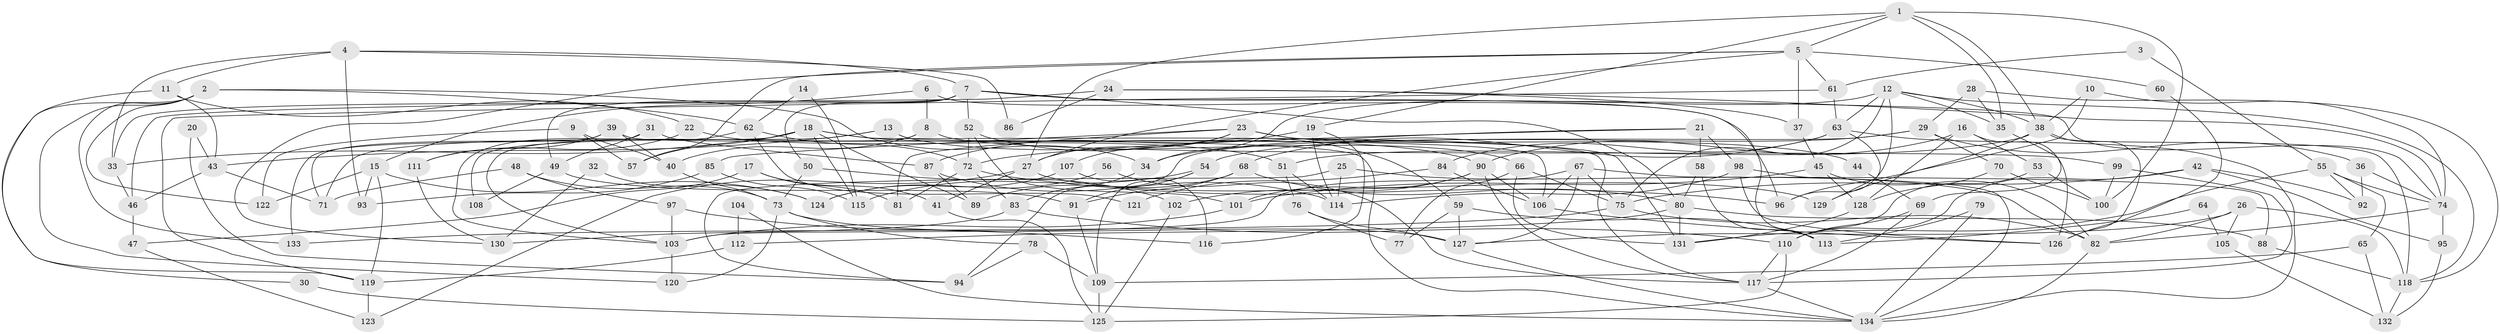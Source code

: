 // coarse degree distribution, {6: 0.1320754716981132, 7: 0.07547169811320754, 4: 0.20754716981132076, 5: 0.1320754716981132, 3: 0.18867924528301888, 2: 0.05660377358490566, 10: 0.03773584905660377, 8: 0.07547169811320754, 9: 0.05660377358490566, 11: 0.018867924528301886, 15: 0.018867924528301886}
// Generated by graph-tools (version 1.1) at 2025/54/03/04/25 21:54:34]
// undirected, 134 vertices, 268 edges
graph export_dot {
graph [start="1"]
  node [color=gray90,style=filled];
  1;
  2;
  3;
  4;
  5;
  6;
  7;
  8;
  9;
  10;
  11;
  12;
  13;
  14;
  15;
  16;
  17;
  18;
  19;
  20;
  21;
  22;
  23;
  24;
  25;
  26;
  27;
  28;
  29;
  30;
  31;
  32;
  33;
  34;
  35;
  36;
  37;
  38;
  39;
  40;
  41;
  42;
  43;
  44;
  45;
  46;
  47;
  48;
  49;
  50;
  51;
  52;
  53;
  54;
  55;
  56;
  57;
  58;
  59;
  60;
  61;
  62;
  63;
  64;
  65;
  66;
  67;
  68;
  69;
  70;
  71;
  72;
  73;
  74;
  75;
  76;
  77;
  78;
  79;
  80;
  81;
  82;
  83;
  84;
  85;
  86;
  87;
  88;
  89;
  90;
  91;
  92;
  93;
  94;
  95;
  96;
  97;
  98;
  99;
  100;
  101;
  102;
  103;
  104;
  105;
  106;
  107;
  108;
  109;
  110;
  111;
  112;
  113;
  114;
  115;
  116;
  117;
  118;
  119;
  120;
  121;
  122;
  123;
  124;
  125;
  126;
  127;
  128;
  129;
  130;
  131;
  132;
  133;
  134;
  1 -- 5;
  1 -- 35;
  1 -- 19;
  1 -- 27;
  1 -- 38;
  1 -- 100;
  2 -- 62;
  2 -- 34;
  2 -- 30;
  2 -- 120;
  2 -- 122;
  2 -- 133;
  3 -- 55;
  3 -- 61;
  4 -- 7;
  4 -- 33;
  4 -- 11;
  4 -- 86;
  4 -- 93;
  5 -- 27;
  5 -- 57;
  5 -- 37;
  5 -- 60;
  5 -- 61;
  5 -- 130;
  6 -- 96;
  6 -- 8;
  6 -- 15;
  7 -- 49;
  7 -- 113;
  7 -- 33;
  7 -- 50;
  7 -- 52;
  7 -- 74;
  7 -- 80;
  8 -- 103;
  8 -- 99;
  8 -- 40;
  9 -- 40;
  9 -- 122;
  9 -- 57;
  10 -- 74;
  10 -- 38;
  10 -- 96;
  11 -- 22;
  11 -- 43;
  11 -- 119;
  12 -- 96;
  12 -- 118;
  12 -- 34;
  12 -- 35;
  12 -- 38;
  12 -- 63;
  12 -- 75;
  13 -- 106;
  13 -- 66;
  13 -- 43;
  13 -- 71;
  14 -- 115;
  14 -- 62;
  15 -- 119;
  15 -- 93;
  15 -- 122;
  15 -- 124;
  16 -- 53;
  16 -- 126;
  16 -- 90;
  16 -- 128;
  17 -- 41;
  17 -- 81;
  17 -- 47;
  18 -- 33;
  18 -- 90;
  18 -- 57;
  18 -- 89;
  18 -- 108;
  18 -- 115;
  18 -- 117;
  19 -- 114;
  19 -- 87;
  19 -- 116;
  20 -- 43;
  20 -- 94;
  21 -- 72;
  21 -- 98;
  21 -- 34;
  21 -- 58;
  22 -- 51;
  22 -- 111;
  23 -- 27;
  23 -- 85;
  23 -- 44;
  23 -- 81;
  23 -- 107;
  23 -- 131;
  24 -- 74;
  24 -- 46;
  24 -- 37;
  24 -- 86;
  25 -- 114;
  25 -- 82;
  25 -- 94;
  26 -- 82;
  26 -- 127;
  26 -- 105;
  26 -- 118;
  27 -- 129;
  27 -- 41;
  27 -- 123;
  28 -- 35;
  28 -- 118;
  28 -- 29;
  29 -- 94;
  29 -- 36;
  29 -- 54;
  29 -- 70;
  30 -- 125;
  31 -- 71;
  31 -- 87;
  31 -- 49;
  32 -- 130;
  32 -- 73;
  33 -- 46;
  34 -- 83;
  35 -- 69;
  36 -- 74;
  36 -- 92;
  37 -- 45;
  38 -- 51;
  38 -- 118;
  38 -- 126;
  38 -- 129;
  39 -- 133;
  39 -- 40;
  39 -- 111;
  39 -- 134;
  40 -- 73;
  41 -- 125;
  42 -- 110;
  42 -- 75;
  42 -- 92;
  42 -- 95;
  43 -- 46;
  43 -- 71;
  44 -- 69;
  45 -- 128;
  45 -- 82;
  45 -- 101;
  46 -- 47;
  47 -- 123;
  48 -- 97;
  48 -- 71;
  48 -- 124;
  49 -- 91;
  49 -- 108;
  50 -- 73;
  50 -- 102;
  51 -- 76;
  51 -- 114;
  52 -- 101;
  52 -- 59;
  52 -- 72;
  53 -- 110;
  53 -- 100;
  54 -- 109;
  54 -- 91;
  54 -- 115;
  55 -- 92;
  55 -- 131;
  55 -- 65;
  55 -- 74;
  56 -- 124;
  56 -- 117;
  58 -- 80;
  58 -- 113;
  59 -- 127;
  59 -- 77;
  59 -- 113;
  60 -- 126;
  61 -- 63;
  61 -- 119;
  62 -- 72;
  62 -- 103;
  62 -- 121;
  63 -- 134;
  63 -- 68;
  63 -- 84;
  63 -- 129;
  64 -- 105;
  64 -- 113;
  65 -- 132;
  65 -- 109;
  66 -- 75;
  66 -- 131;
  66 -- 77;
  67 -- 106;
  67 -- 75;
  67 -- 88;
  67 -- 103;
  67 -- 127;
  68 -- 80;
  68 -- 89;
  68 -- 91;
  69 -- 117;
  69 -- 110;
  70 -- 128;
  70 -- 100;
  72 -- 83;
  72 -- 81;
  72 -- 96;
  73 -- 127;
  73 -- 120;
  73 -- 78;
  74 -- 82;
  74 -- 95;
  75 -- 82;
  75 -- 133;
  76 -- 127;
  76 -- 77;
  78 -- 109;
  78 -- 94;
  79 -- 113;
  79 -- 134;
  80 -- 88;
  80 -- 112;
  80 -- 131;
  82 -- 134;
  83 -- 110;
  83 -- 130;
  84 -- 106;
  84 -- 121;
  85 -- 93;
  85 -- 115;
  87 -- 89;
  87 -- 114;
  88 -- 118;
  90 -- 117;
  90 -- 101;
  90 -- 102;
  90 -- 106;
  91 -- 109;
  95 -- 132;
  97 -- 116;
  97 -- 103;
  98 -- 114;
  98 -- 134;
  98 -- 126;
  99 -- 100;
  99 -- 117;
  101 -- 103;
  102 -- 125;
  103 -- 120;
  104 -- 112;
  104 -- 134;
  105 -- 132;
  106 -- 126;
  107 -- 124;
  107 -- 116;
  109 -- 125;
  110 -- 117;
  110 -- 125;
  111 -- 130;
  112 -- 119;
  117 -- 134;
  118 -- 132;
  119 -- 123;
  127 -- 134;
  128 -- 131;
}

